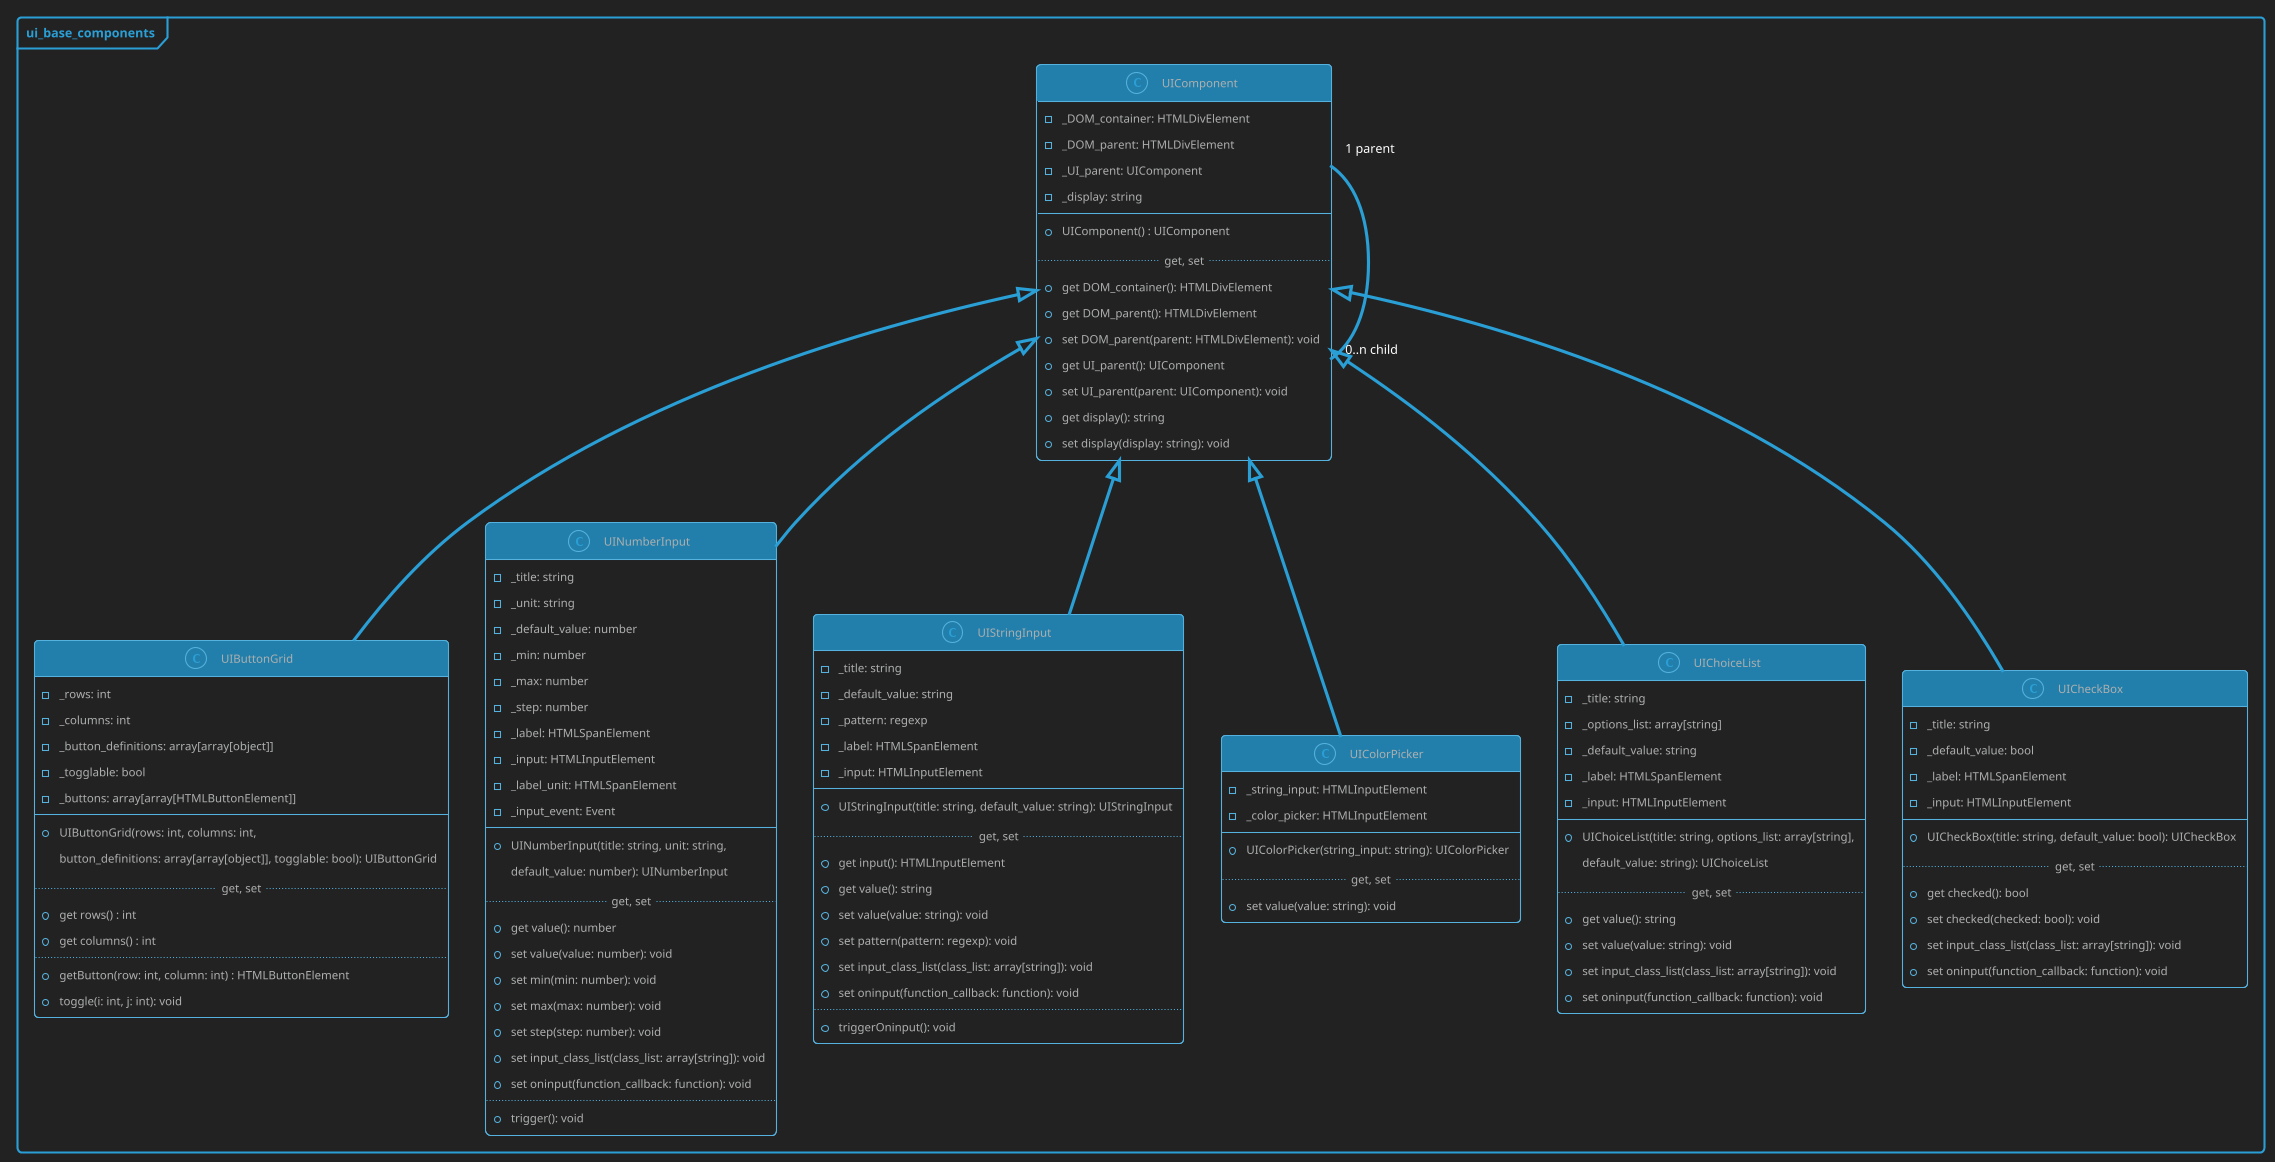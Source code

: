 @startuml ui_base_components

'Wav2Bar - Free software for creating audio visualization (motion design) videos
'Copyright (C) 2023  Picorims <picorims.contact@gmail.com>

'This program is free software: you can redistribute it and/or modify
'it under the terms of the GNU General Public License as published by
'the Free Software Foundation, either version 3 of the License, or
'any later version.

'This program is distributed in the hope that it will be useful,
'but WITHOUT ANY WARRANTY; without even the implied warranty of
'MERCHANTABILITY or FITNESS FOR A PARTICULAR PURPOSE.  See the
'GNU General Public License for more details.

'You should have received a copy of the GNU General Public License
'along with this program.  If not, see <https://www.gnu.org/licenses/>.

!theme cyborg-outline
skinparam BackgroundColor #222222
' skinparam groupInheritance 2
skinparam PackageStyle frame

package "ui_base_components" {
    class UIComponent {
        - _DOM_container: HTMLDivElement
        - _DOM_parent: HTMLDivElement
        - _UI_parent: UIComponent
        - _display: string
        --
        + UIComponent() : UIComponent
        ..get, set..
        + get DOM_container(): HTMLDivElement
        + get DOM_parent(): HTMLDivElement
        + set DOM_parent(parent: HTMLDivElement): void
        + get UI_parent(): UIComponent
        + set UI_parent(parent: UIComponent): void
        + get display(): string
        + set display(display: string): void
    }
    UIComponent "1 parent" -- "0..n child" UIComponent

    class UIButtonGrid {
        - _rows: int
        - _columns: int
        - _button_definitions: array[array[object]]
        - _togglable: bool
        - _buttons: array[array[HTMLButtonElement]]
        --
        + UIButtonGrid(rows: int, columns: int,
        button_definitions: array[array[object]], togglable: bool): UIButtonGrid
        ..get, set..
        + get rows() : int
        + get columns() : int
        ..
        + getButton(row: int, column: int) : HTMLButtonElement
        + toggle(i: int, j: int): void
    }
    UIComponent <|-- UIButtonGrid

    class UINumberInput {
        - _title: string
        - _unit: string
        - _default_value: number
        - _min: number
        - _max: number
        - _step: number
        - _label: HTMLSpanElement
        - _input: HTMLInputElement
        - _label_unit: HTMLSpanElement
        - _input_event: Event
        --
        + UINumberInput(title: string, unit: string,
        default_value: number): UINumberInput
        ..get, set..
        + get value(): number
        + set value(value: number): void
        + set min(min: number): void
        + set max(max: number): void
        + set step(step: number): void
        + set input_class_list(class_list: array[string]): void
        + set oninput(function_callback: function): void
        ..
        + trigger(): void
    }
    UIComponent <|-- UINumberInput

    class UIStringInput {
        - _title: string
        - _default_value: string
        - _pattern: regexp
        - _label: HTMLSpanElement
        - _input: HTMLInputElement
        --
        + UIStringInput(title: string, default_value: string): UIStringInput
        ..get, set..
        + get input(): HTMLInputElement
        + get value(): string
        + set value(value: string): void
        + set pattern(pattern: regexp): void
        + set input_class_list(class_list: array[string]): void
        + set oninput(function_callback: function): void
        ..
        + triggerOninput(): void
    }
    UIComponent <|-- UIStringInput

    class UIColorPicker {
        - _string_input: HTMLInputElement
        - _color_picker: HTMLInputElement
        --
        + UIColorPicker(string_input: string): UIColorPicker
        ..get, set..
        + set value(value: string): void
    }
    UIComponent <|-- UIColorPicker

    class UIChoiceList {
        - _title: string
        - _options_list: array[string]
        - _default_value: string
        - _label: HTMLSpanElement
        - _input: HTMLInputElement
        --
        + UIChoiceList(title: string, options_list: array[string],
        default_value: string): UIChoiceList
        ..get, set..
        + get value(): string
        + set value(value: string): void
        + set input_class_list(class_list: array[string]): void
        + set oninput(function_callback: function): void
    }
    UIComponent <|-- UIChoiceList

    class UICheckBox {
        - _title: string
        - _default_value: bool
        - _label: HTMLSpanElement
        - _input: HTMLInputElement
        --
        + UICheckBox(title: string, default_value: bool): UICheckBox
        ..get, set..
        + get checked(): bool
        + set checked(checked: bool): void
        + set input_class_list(class_list: array[string]): void
        + set oninput(function_callback: function): void
    }
    UIComponent <|-- UICheckBox
}

@enduml
